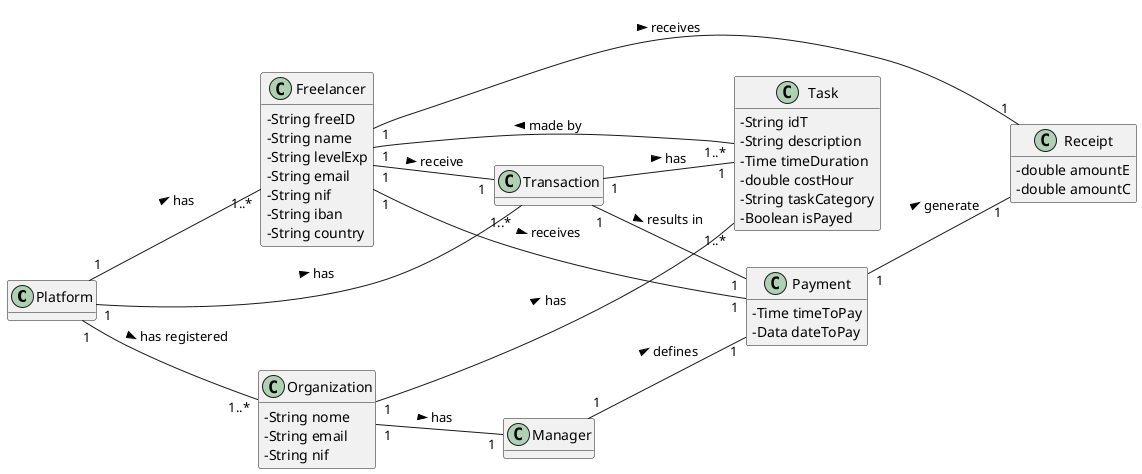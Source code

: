 @startuml
skinparam classAttributeIconSize 0
hide methods
left to right direction

class Platform{
}
class Freelancer {
  -String freeID
  -String name
  -String levelExp
  -String email
  -String nif
  -String iban
  -String country
}

class Organization {
  -String nome
  -String email
  -String nif
}


class Task {
  -String idT
  -String description
  -Time timeDuration
  -double costHour
  -String taskCategory
  -Boolean isPayed
}

class Receipt {
  -double amountE
  -double amountC
}

class Transaction {

}



class Payment{
  -Time timeToPay
  -Data dateToPay
}





Freelancer "1" -- "1" Transaction: receive >
Freelancer "1" -- "1" Receipt: receives >
Freelancer "1" -- "1" Payment: receives >

Task "1..*" -- "1" Freelancer: made by >

Platform "1" -- "1..*" Transaction: has >
Platform "1" -- "1..*" Organization: has registered >
Platform "1" -- "1..*" Freelancer: has >

Organization "1" -- "1..*" Task: has >
Organization "1" -- "1" Manager: has >

Manager "1" -- "1" Payment: defines >

Transaction "1" -- "1" Payment: results in >
Transaction "1" -- "1" Task: has >

Payment "1" -- "1" Receipt: generate >




@enduml



